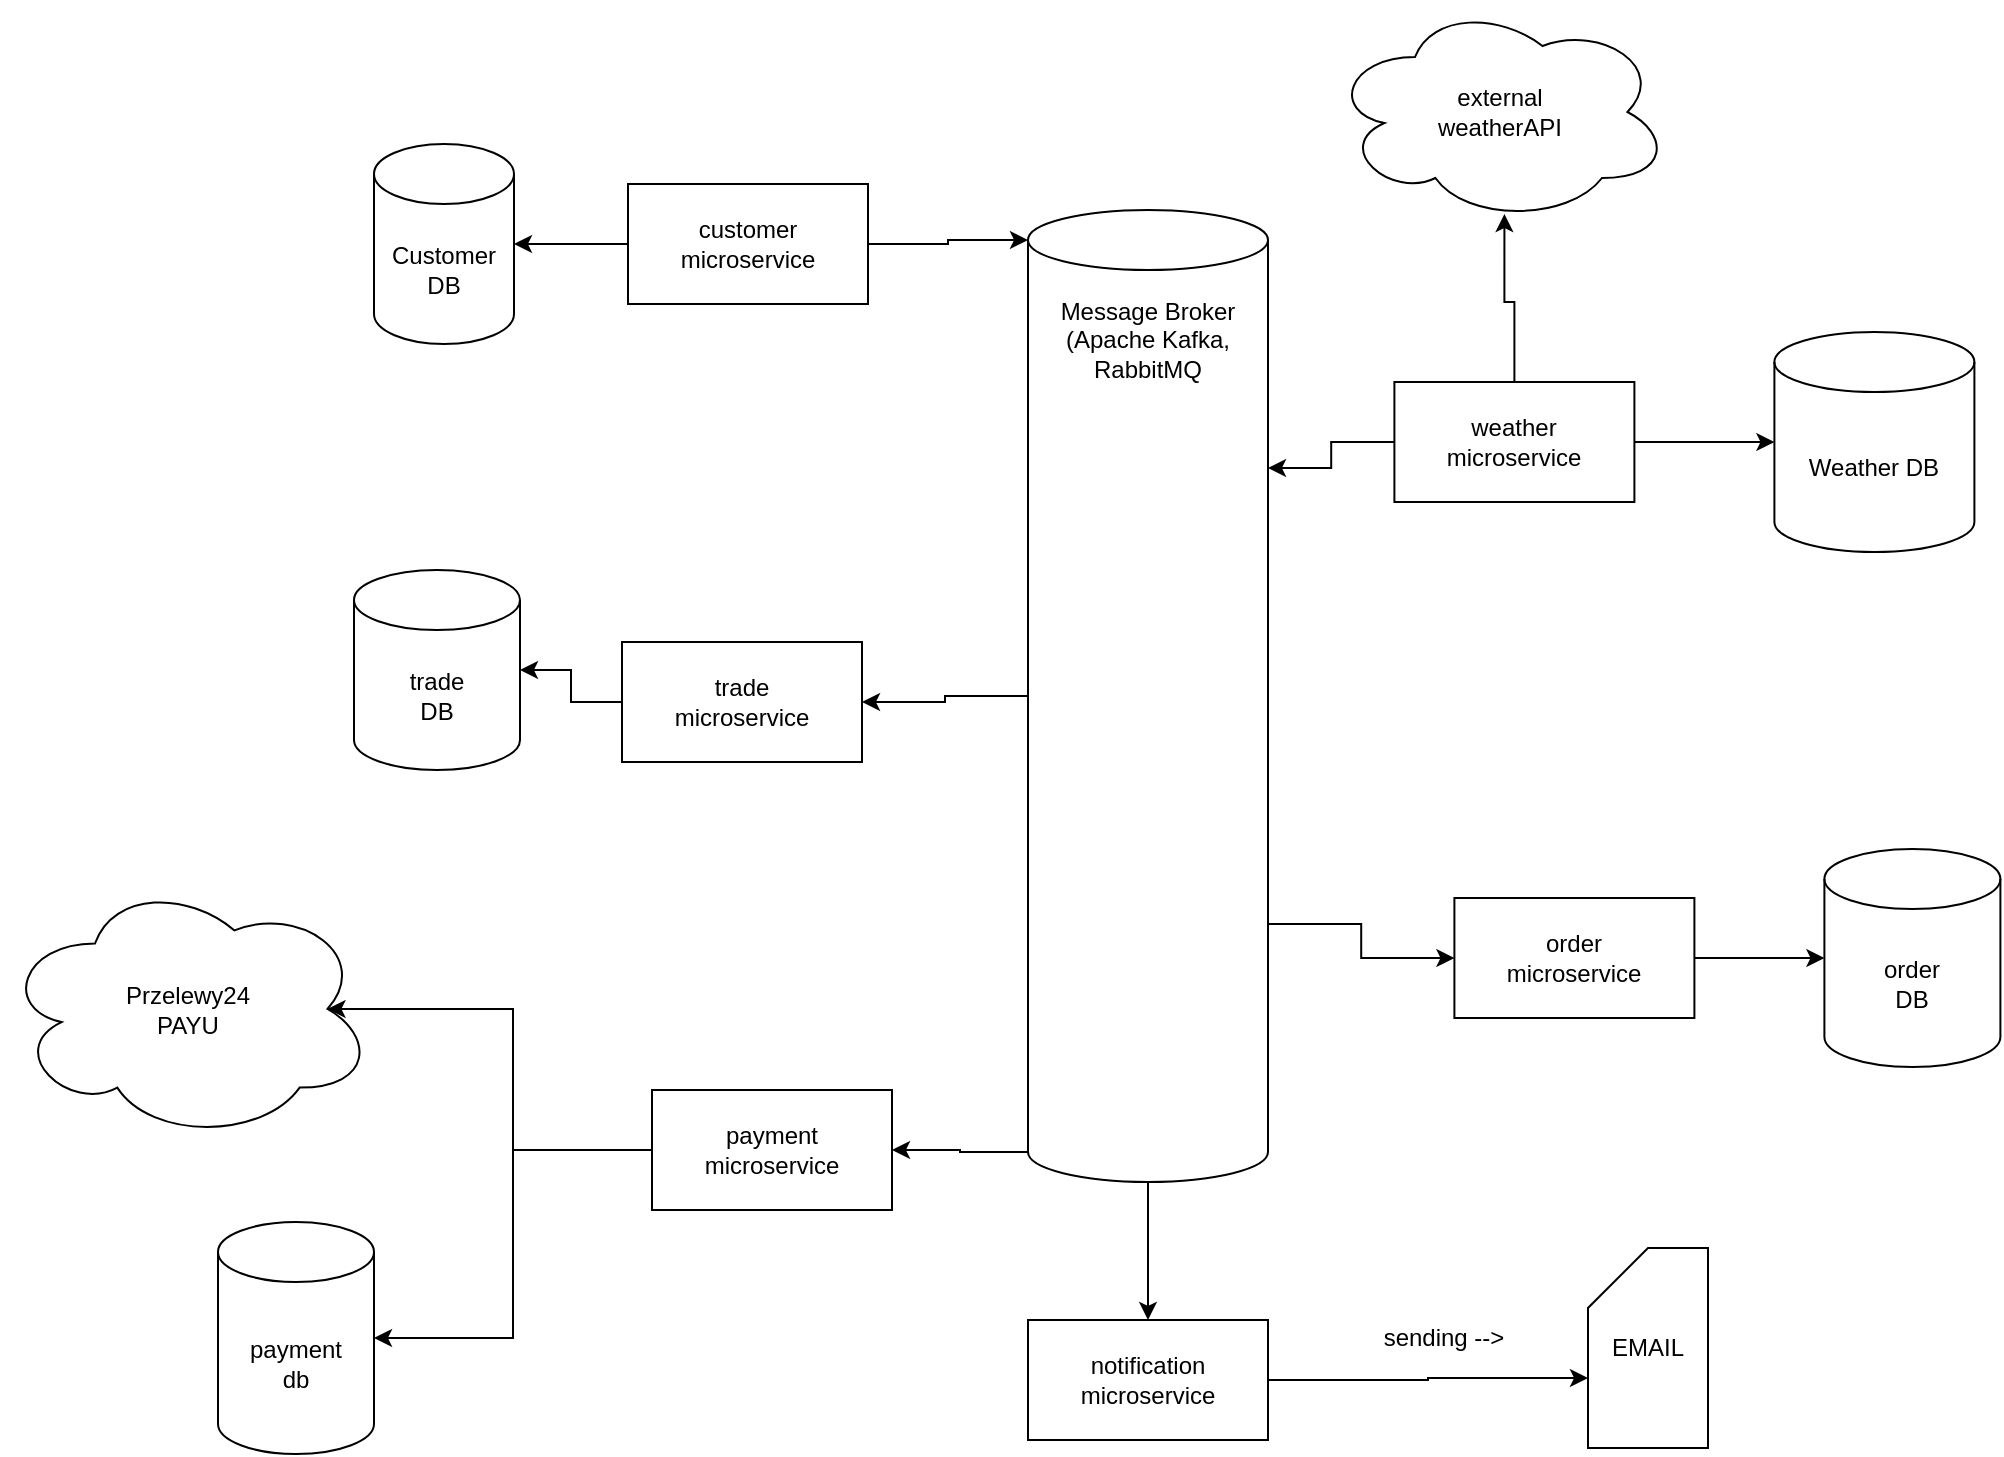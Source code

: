 <mxfile version="20.5.3" type="embed"><diagram id="23iRSUPoRavnBvh4doch" name="Page-1"><mxGraphModel dx="1295" dy="1379" grid="0" gridSize="10" guides="1" tooltips="1" connect="1" arrows="1" fold="1" page="0" pageScale="1" pageWidth="827" pageHeight="1169" math="0" shadow="0"><root><mxCell id="0"/><mxCell id="1" parent="0"/><mxCell id="22" style="edgeStyle=orthogonalEdgeStyle;rounded=0;orthogonalLoop=1;jettySize=auto;html=1;exitX=0;exitY=0.5;exitDx=0;exitDy=0;" edge="1" parent="1" source="3" target="16"><mxGeometry relative="1" as="geometry"/></mxCell><mxCell id="23" style="edgeStyle=orthogonalEdgeStyle;rounded=0;orthogonalLoop=1;jettySize=auto;html=1;exitX=1;exitY=0.5;exitDx=0;exitDy=0;entryX=0;entryY=0;entryDx=0;entryDy=15;entryPerimeter=0;" edge="1" parent="1" source="3" target="20"><mxGeometry relative="1" as="geometry"/></mxCell><mxCell id="3" value="customer&lt;br&gt;microservice" style="rounded=0;whiteSpace=wrap;html=1;" vertex="1" parent="1"><mxGeometry x="860" y="67" width="120" height="60" as="geometry"/></mxCell><mxCell id="38" style="edgeStyle=orthogonalEdgeStyle;rounded=0;orthogonalLoop=1;jettySize=auto;html=1;exitX=1;exitY=0.5;exitDx=0;exitDy=0;entryX=0;entryY=0;entryDx=0;entryDy=65;entryPerimeter=0;" edge="1" parent="1" source="4" target="27"><mxGeometry relative="1" as="geometry"/></mxCell><mxCell id="4" value="notification&lt;br&gt;microservice" style="rounded=0;whiteSpace=wrap;html=1;" vertex="1" parent="1"><mxGeometry x="1060" y="635" width="120" height="60" as="geometry"/></mxCell><mxCell id="52" style="edgeStyle=orthogonalEdgeStyle;rounded=0;orthogonalLoop=1;jettySize=auto;html=1;exitX=1;exitY=0.5;exitDx=0;exitDy=0;" edge="1" parent="1" source="5" target="51"><mxGeometry relative="1" as="geometry"/></mxCell><mxCell id="5" value="order&lt;br&gt;microservice" style="rounded=0;whiteSpace=wrap;html=1;" vertex="1" parent="1"><mxGeometry x="1273.2" y="424" width="120" height="60" as="geometry"/></mxCell><mxCell id="47" style="edgeStyle=orthogonalEdgeStyle;rounded=0;orthogonalLoop=1;jettySize=auto;html=1;exitX=0;exitY=0.5;exitDx=0;exitDy=0;entryX=0.875;entryY=0.5;entryDx=0;entryDy=0;entryPerimeter=0;" edge="1" parent="1" source="6" target="46"><mxGeometry relative="1" as="geometry"/></mxCell><mxCell id="49" style="edgeStyle=orthogonalEdgeStyle;rounded=0;orthogonalLoop=1;jettySize=auto;html=1;exitX=0;exitY=0.5;exitDx=0;exitDy=0;entryX=1;entryY=0.5;entryDx=0;entryDy=0;entryPerimeter=0;" edge="1" parent="1" source="6" target="48"><mxGeometry relative="1" as="geometry"/></mxCell><mxCell id="6" value="payment&lt;br&gt;microservice" style="rounded=0;whiteSpace=wrap;html=1;" vertex="1" parent="1"><mxGeometry x="872" y="520" width="120" height="60" as="geometry"/></mxCell><mxCell id="42" style="edgeStyle=orthogonalEdgeStyle;rounded=0;orthogonalLoop=1;jettySize=auto;html=1;exitX=0;exitY=0.5;exitDx=0;exitDy=0;" edge="1" parent="1" source="7" target="41"><mxGeometry relative="1" as="geometry"/></mxCell><mxCell id="7" value="trade&lt;br&gt;microservice" style="rounded=0;whiteSpace=wrap;html=1;" vertex="1" parent="1"><mxGeometry x="857" y="296" width="120" height="60" as="geometry"/></mxCell><mxCell id="33" style="edgeStyle=orthogonalEdgeStyle;rounded=0;orthogonalLoop=1;jettySize=auto;html=1;exitX=0.5;exitY=0;exitDx=0;exitDy=0;entryX=0.513;entryY=0.964;entryDx=0;entryDy=0;entryPerimeter=0;" edge="1" parent="1" source="8" target="29"><mxGeometry relative="1" as="geometry"/></mxCell><mxCell id="35" style="edgeStyle=orthogonalEdgeStyle;rounded=0;orthogonalLoop=1;jettySize=auto;html=1;exitX=1;exitY=0.5;exitDx=0;exitDy=0;entryX=0;entryY=0.5;entryDx=0;entryDy=0;entryPerimeter=0;" edge="1" parent="1" source="8" target="34"><mxGeometry relative="1" as="geometry"/></mxCell><mxCell id="37" style="edgeStyle=orthogonalEdgeStyle;rounded=0;orthogonalLoop=1;jettySize=auto;html=1;exitX=0;exitY=0.5;exitDx=0;exitDy=0;entryX=1;entryY=0;entryDx=0;entryDy=129;entryPerimeter=0;" edge="1" parent="1" source="8" target="20"><mxGeometry relative="1" as="geometry"><mxPoint x="1243" y="246" as="targetPoint"/></mxGeometry></mxCell><mxCell id="8" value="weather&lt;br&gt;microservice" style="rounded=0;whiteSpace=wrap;html=1;" vertex="1" parent="1"><mxGeometry x="1243.2" y="166" width="120" height="60" as="geometry"/></mxCell><mxCell id="16" value="Customer DB" style="shape=cylinder3;whiteSpace=wrap;html=1;boundedLbl=1;backgroundOutline=1;size=15;" vertex="1" parent="1"><mxGeometry x="733" y="47" width="70" height="100" as="geometry"/></mxCell><mxCell id="24" style="edgeStyle=orthogonalEdgeStyle;rounded=0;orthogonalLoop=1;jettySize=auto;html=1;exitX=0.5;exitY=1;exitDx=0;exitDy=0;exitPerimeter=0;" edge="1" parent="1" source="20" target="4"><mxGeometry relative="1" as="geometry"/></mxCell><mxCell id="40" style="edgeStyle=orthogonalEdgeStyle;rounded=0;orthogonalLoop=1;jettySize=auto;html=1;exitX=0;exitY=0.5;exitDx=0;exitDy=0;exitPerimeter=0;entryX=1;entryY=0.5;entryDx=0;entryDy=0;" edge="1" parent="1" source="20" target="7"><mxGeometry relative="1" as="geometry"/></mxCell><mxCell id="43" style="edgeStyle=orthogonalEdgeStyle;rounded=0;orthogonalLoop=1;jettySize=auto;html=1;exitX=1;exitY=0;exitDx=0;exitDy=357;exitPerimeter=0;entryX=0;entryY=0.5;entryDx=0;entryDy=0;" edge="1" parent="1" source="20" target="5"><mxGeometry relative="1" as="geometry"/></mxCell><mxCell id="45" style="edgeStyle=orthogonalEdgeStyle;rounded=0;orthogonalLoop=1;jettySize=auto;html=1;exitX=0;exitY=1;exitDx=0;exitDy=-15;exitPerimeter=0;entryX=1;entryY=0.5;entryDx=0;entryDy=0;" edge="1" parent="1" source="20" target="6"><mxGeometry relative="1" as="geometry"><mxPoint x="985" y="551" as="targetPoint"/></mxGeometry></mxCell><mxCell id="20" value="" style="shape=cylinder3;whiteSpace=wrap;html=1;boundedLbl=1;backgroundOutline=1;size=15;" vertex="1" parent="1"><mxGeometry x="1060" y="80" width="120" height="486" as="geometry"/></mxCell><mxCell id="21" value="Message Broker (Apache Kafka, RabbitMQ" style="text;html=1;strokeColor=none;fillColor=none;align=center;verticalAlign=middle;whiteSpace=wrap;rounded=0;" vertex="1" parent="1"><mxGeometry x="1070" y="110" width="100" height="70" as="geometry"/></mxCell><mxCell id="27" value="EMAIL" style="shape=card;whiteSpace=wrap;html=1;" vertex="1" parent="1"><mxGeometry x="1340" y="599" width="60" height="100" as="geometry"/></mxCell><mxCell id="29" value="external&lt;br&gt;weatherAPI" style="ellipse;shape=cloud;whiteSpace=wrap;html=1;" vertex="1" parent="1"><mxGeometry x="1211" y="-24" width="170" height="110" as="geometry"/></mxCell><mxCell id="34" value="Weather DB" style="shape=cylinder3;whiteSpace=wrap;html=1;boundedLbl=1;backgroundOutline=1;size=15;" vertex="1" parent="1"><mxGeometry x="1433.2" y="141" width="100" height="110" as="geometry"/></mxCell><mxCell id="41" value="trade&lt;br&gt;DB" style="shape=cylinder3;whiteSpace=wrap;html=1;boundedLbl=1;backgroundOutline=1;size=15;" vertex="1" parent="1"><mxGeometry x="723" y="260" width="83" height="100" as="geometry"/></mxCell><mxCell id="46" value="Przelewy24&lt;br&gt;PAYU" style="ellipse;shape=cloud;whiteSpace=wrap;html=1;" vertex="1" parent="1"><mxGeometry x="547" y="414" width="186" height="131" as="geometry"/></mxCell><mxCell id="48" value="payment&lt;br&gt;db" style="shape=cylinder3;whiteSpace=wrap;html=1;boundedLbl=1;backgroundOutline=1;size=15;" vertex="1" parent="1"><mxGeometry x="655" y="586" width="78" height="116" as="geometry"/></mxCell><mxCell id="50" value="sending --&amp;gt;" style="text;html=1;strokeColor=none;fillColor=none;align=center;verticalAlign=middle;whiteSpace=wrap;rounded=0;" vertex="1" parent="1"><mxGeometry x="1221" y="629" width="94" height="30" as="geometry"/></mxCell><mxCell id="51" value="order &lt;br&gt;DB" style="shape=cylinder3;whiteSpace=wrap;html=1;boundedLbl=1;backgroundOutline=1;size=15;" vertex="1" parent="1"><mxGeometry x="1458.2" y="399.5" width="88" height="109" as="geometry"/></mxCell></root></mxGraphModel></diagram></mxfile>